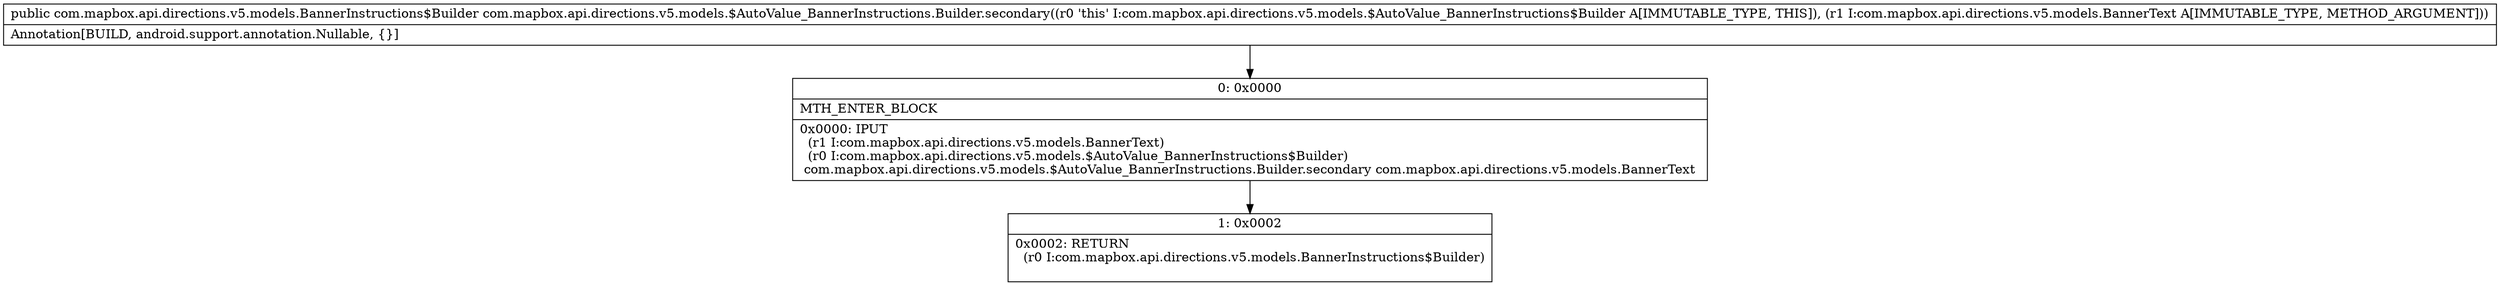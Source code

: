 digraph "CFG forcom.mapbox.api.directions.v5.models.$AutoValue_BannerInstructions.Builder.secondary(Lcom\/mapbox\/api\/directions\/v5\/models\/BannerText;)Lcom\/mapbox\/api\/directions\/v5\/models\/BannerInstructions$Builder;" {
Node_0 [shape=record,label="{0\:\ 0x0000|MTH_ENTER_BLOCK\l|0x0000: IPUT  \l  (r1 I:com.mapbox.api.directions.v5.models.BannerText)\l  (r0 I:com.mapbox.api.directions.v5.models.$AutoValue_BannerInstructions$Builder)\l com.mapbox.api.directions.v5.models.$AutoValue_BannerInstructions.Builder.secondary com.mapbox.api.directions.v5.models.BannerText \l}"];
Node_1 [shape=record,label="{1\:\ 0x0002|0x0002: RETURN  \l  (r0 I:com.mapbox.api.directions.v5.models.BannerInstructions$Builder)\l \l}"];
MethodNode[shape=record,label="{public com.mapbox.api.directions.v5.models.BannerInstructions$Builder com.mapbox.api.directions.v5.models.$AutoValue_BannerInstructions.Builder.secondary((r0 'this' I:com.mapbox.api.directions.v5.models.$AutoValue_BannerInstructions$Builder A[IMMUTABLE_TYPE, THIS]), (r1 I:com.mapbox.api.directions.v5.models.BannerText A[IMMUTABLE_TYPE, METHOD_ARGUMENT]))  | Annotation[BUILD, android.support.annotation.Nullable, \{\}]\l}"];
MethodNode -> Node_0;
Node_0 -> Node_1;
}

